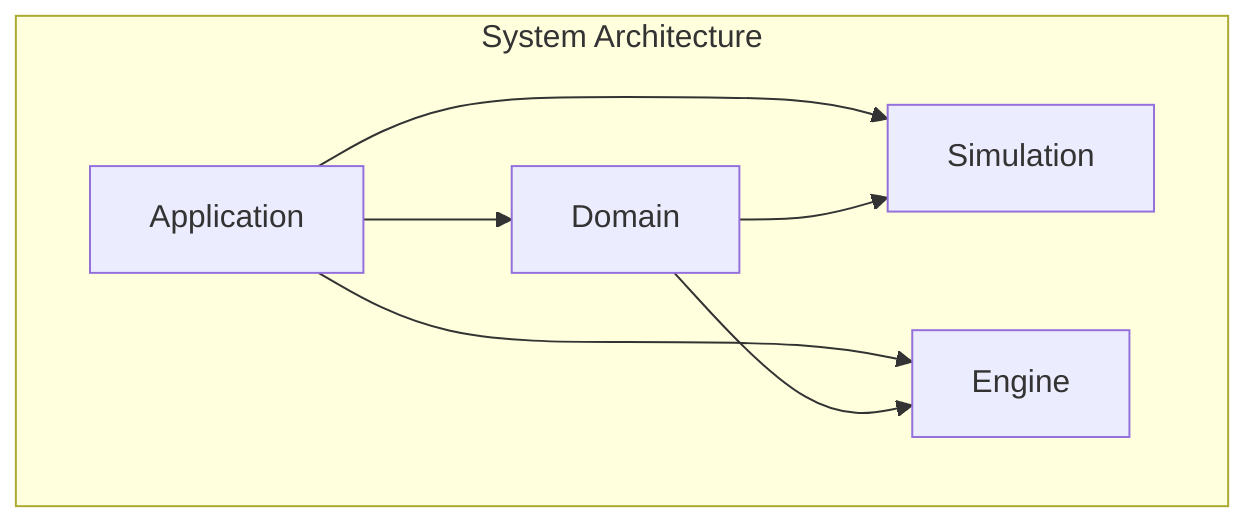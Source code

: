 graph TD
    A --> D
    A --> S
    A --> E
    D --> S
    D --> E

    subgraph "System Architecture"
        A[Application]
        D[Domain]
        S[Simulation]
        E[Engine]
    end